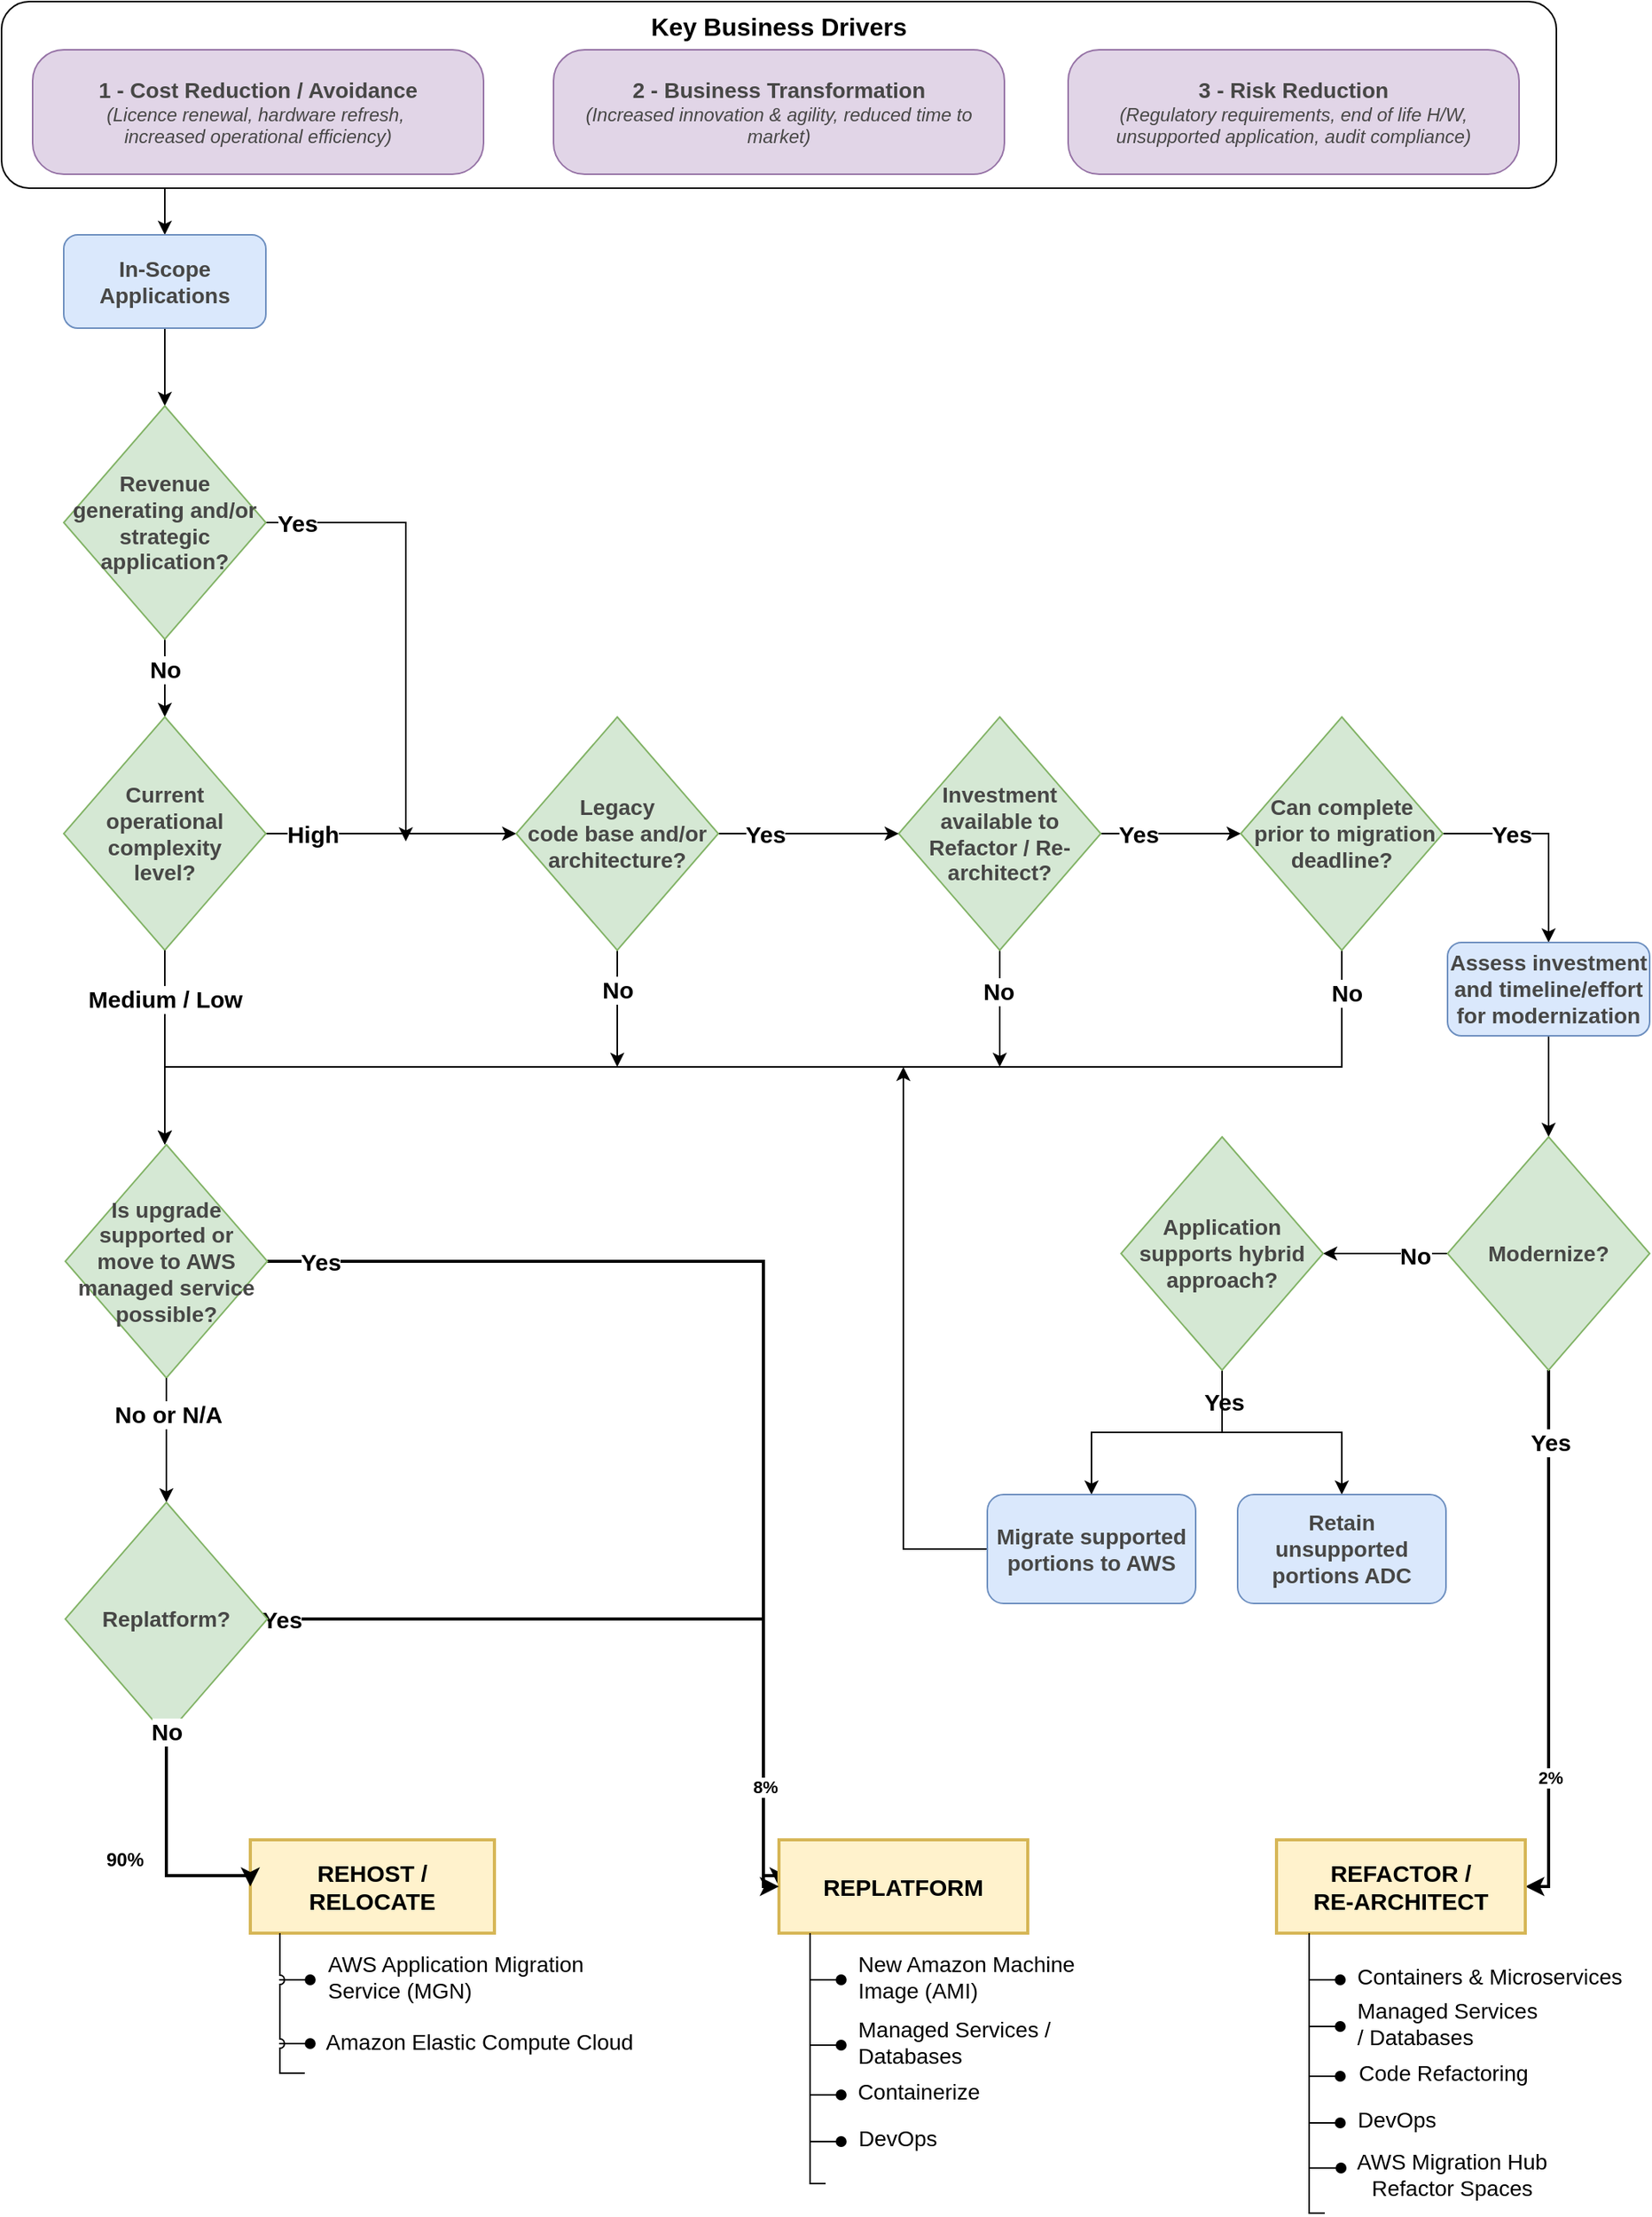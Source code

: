 <mxfile version="27.0.5" pages="2">
  <diagram name="Decision Tree" id="VX8alNq_s7ivsaoeQZxm">
    <mxGraphModel dx="2058" dy="2332" grid="1" gridSize="10" guides="1" tooltips="1" connect="1" arrows="1" fold="1" page="1" pageScale="1" pageWidth="827" pageHeight="1169" math="0" shadow="0">
      <root>
        <mxCell id="OZ9AxooTVeGa2e1UKhC_-0" />
        <mxCell id="OZ9AxooTVeGa2e1UKhC_-1" parent="OZ9AxooTVeGa2e1UKhC_-0" />
        <mxCell id="PnaUjTbA2eYcw9_eckQJ-103" style="edgeStyle=orthogonalEdgeStyle;rounded=0;jumpStyle=none;orthogonalLoop=1;jettySize=auto;html=1;strokeWidth=2;exitX=1;exitY=0.5;exitDx=0;exitDy=0;entryX=0;entryY=0.5;entryDx=0;entryDy=0;" parent="OZ9AxooTVeGa2e1UKhC_-1" source="PnaUjTbA2eYcw9_eckQJ-141" target="OZ9AxooTVeGa2e1UKhC_-67" edge="1">
          <mxGeometry relative="1" as="geometry">
            <mxPoint x="420" y="-90" as="sourcePoint" />
            <mxPoint x="849" y="355" as="targetPoint" />
            <Array as="points">
              <mxPoint x="850" y="-110" />
              <mxPoint x="850" y="55" />
              <mxPoint x="860" y="55" />
            </Array>
          </mxGeometry>
        </mxCell>
        <mxCell id="PnaUjTbA2eYcw9_eckQJ-142" value="&lt;font size=&quot;1&quot;&gt;&lt;b style=&quot;font-size: 15px&quot;&gt;Yes&lt;/b&gt;&lt;/font&gt;" style="edgeLabel;html=1;align=center;verticalAlign=middle;resizable=0;points=[];" parent="PnaUjTbA2eYcw9_eckQJ-103" vertex="1" connectable="0">
          <mxGeometry x="-0.948" relative="1" as="geometry">
            <mxPoint x="-3.99" as="offset" />
          </mxGeometry>
        </mxCell>
        <mxCell id="OZ9AxooTVeGa2e1UKhC_-131" style="edgeStyle=orthogonalEdgeStyle;rounded=0;orthogonalLoop=1;jettySize=auto;html=1;exitX=0.5;exitY=1;exitDx=0;exitDy=0;" parent="OZ9AxooTVeGa2e1UKhC_-1" source="OZ9AxooTVeGa2e1UKhC_-130" edge="1" target="OZ9AxooTVeGa2e1UKhC_-17">
          <mxGeometry relative="1" as="geometry">
            <mxPoint x="865" y="-1000" as="targetPoint" />
            <Array as="points">
              <mxPoint x="465" y="-1030" />
            </Array>
          </mxGeometry>
        </mxCell>
        <mxCell id="OZ9AxooTVeGa2e1UKhC_-130" value="&lt;b&gt;&lt;font style=&quot;font-size: 16px&quot;&gt;Key Business Drivers&lt;/font&gt;&lt;/b&gt;" style="rounded=1;whiteSpace=wrap;html=1;verticalAlign=top;" parent="OZ9AxooTVeGa2e1UKhC_-1" vertex="1">
          <mxGeometry x="360" y="-1150" width="1000" height="120" as="geometry" />
        </mxCell>
        <mxCell id="OZ9AxooTVeGa2e1UKhC_-2" value="&lt;span style=&quot;color: rgb(71 , 71 , 70) ; font-family: &amp;#34;arial&amp;#34; ; font-weight: bold&quot;&gt;&lt;font style=&quot;font-size: 14px&quot;&gt;1 - Cost Reduction / Avoidance&lt;/font&gt;&lt;/span&gt;&lt;br&gt;&lt;p style=&quot;margin-top: 0pt ; margin-bottom: 0pt ; margin-left: 0in ; direction: ltr ; unicode-bidi: embed ; word-break: normal&quot;&gt;&lt;span style=&quot;font-family: &amp;#34;arial&amp;#34; ; color: rgb(71 , 71 , 70)&quot;&gt;&lt;font style=&quot;font-size: 12px&quot;&gt;&lt;i&gt;&lt;font style=&quot;font-size: 12px&quot;&gt;(&lt;/font&gt;&lt;font style=&quot;font-size: 12px&quot;&gt;Licence renewal, hardware refresh,&amp;nbsp;&lt;/font&gt;&lt;/i&gt;&lt;/font&gt;&lt;/span&gt;&lt;/p&gt;&lt;span style=&quot;color: rgb(71 , 71 , 70) ; font-family: &amp;#34;arial&amp;#34;&quot;&gt;&lt;font style=&quot;font-size: 12px&quot;&gt;&lt;i&gt;increased operational efficiency)&lt;/i&gt;&lt;/font&gt;&lt;/span&gt;" style="rounded=1;whiteSpace=wrap;html=1;arcSize=25;fillColor=#e1d5e7;strokeColor=#9673a6;" parent="OZ9AxooTVeGa2e1UKhC_-1" vertex="1">
          <mxGeometry x="380" y="-1118.97" width="290" height="80" as="geometry" />
        </mxCell>
        <mxCell id="OZ9AxooTVeGa2e1UKhC_-4" value="&lt;span style=&quot;color: rgb(71 , 71 , 70) ; font-family: &amp;#34;arial&amp;#34; ; font-weight: bold&quot;&gt;&lt;font style=&quot;font-size: 14px&quot;&gt;2 - Business Transformation&lt;/font&gt;&lt;/span&gt;&lt;br&gt;&lt;font color=&quot;#474746&quot; face=&quot;arial&quot; size=&quot;1&quot;&gt;&lt;i style=&quot;font-size: 12px&quot;&gt;(Increased innovation &amp;amp; agility, reduced time to market)&lt;br&gt;&lt;/i&gt;&lt;/font&gt;" style="rounded=1;whiteSpace=wrap;html=1;arcSize=25;fillColor=#e1d5e7;strokeColor=#9673a6;" parent="OZ9AxooTVeGa2e1UKhC_-1" vertex="1">
          <mxGeometry x="715" y="-1118.97" width="290" height="80" as="geometry" />
        </mxCell>
        <mxCell id="OZ9AxooTVeGa2e1UKhC_-16" style="edgeStyle=orthogonalEdgeStyle;rounded=0;orthogonalLoop=1;jettySize=auto;html=1;exitX=0.5;exitY=1;exitDx=0;exitDy=0;entryX=0.5;entryY=0;entryDx=0;entryDy=0;" parent="OZ9AxooTVeGa2e1UKhC_-1" source="OZ9AxooTVeGa2e1UKhC_-17" target="xI8y_BiO7yNf7XKkc1zp-9" edge="1">
          <mxGeometry relative="1" as="geometry">
            <mxPoint x="465.25" y="-890.03" as="targetPoint" />
            <Array as="points" />
          </mxGeometry>
        </mxCell>
        <mxCell id="OZ9AxooTVeGa2e1UKhC_-17" value="&lt;font color=&quot;#474746&quot; face=&quot;arial&quot;&gt;&lt;span style=&quot;font-size: 14px&quot;&gt;&lt;b&gt;In-Scope Applications&lt;/b&gt;&lt;/span&gt;&lt;br&gt;&lt;/font&gt;" style="rounded=1;whiteSpace=wrap;html=1;fillColor=#dae8fc;strokeColor=#6c8ebf;" parent="OZ9AxooTVeGa2e1UKhC_-1" vertex="1">
          <mxGeometry x="400" y="-1000" width="130" height="60" as="geometry" />
        </mxCell>
        <mxCell id="OZ9AxooTVeGa2e1UKhC_-67" value="&lt;b&gt;&lt;font style=&quot;font-size: 15px&quot;&gt;REPLATFORM&lt;/font&gt;&lt;/b&gt;" style="rounded=0;whiteSpace=wrap;html=1;fillColor=#fff2cc;strokeWidth=2;strokeColor=#D6B656;" parent="OZ9AxooTVeGa2e1UKhC_-1" vertex="1">
          <mxGeometry x="860" y="31.98" width="160" height="60" as="geometry" />
        </mxCell>
        <mxCell id="vrrk7I1wzK6dKrYvRH3h-16" style="edgeStyle=orthogonalEdgeStyle;rounded=0;jumpStyle=arc;orthogonalLoop=1;jettySize=auto;html=1;strokeWidth=2;exitX=0.5;exitY=1;exitDx=0;exitDy=0;entryX=1;entryY=0.5;entryDx=0;entryDy=0;" parent="OZ9AxooTVeGa2e1UKhC_-1" source="PnaUjTbA2eYcw9_eckQJ-95" edge="1" target="OZ9AxooTVeGa2e1UKhC_-104">
          <mxGeometry relative="1" as="geometry">
            <Array as="points">
              <mxPoint x="1355" y="62" />
            </Array>
            <mxPoint x="1081.01" y="354" as="sourcePoint" />
            <mxPoint x="1530" y="62" as="targetPoint" />
          </mxGeometry>
        </mxCell>
        <mxCell id="vrrk7I1wzK6dKrYvRH3h-18" value="&lt;b&gt;&lt;font style=&quot;font-size: 15px&quot;&gt;Yes&lt;/font&gt;&lt;/b&gt;" style="edgeLabel;html=1;align=center;verticalAlign=middle;resizable=0;points=[];" parent="vrrk7I1wzK6dKrYvRH3h-16" vertex="1" connectable="0">
          <mxGeometry x="-0.957" y="1" relative="1" as="geometry">
            <mxPoint y="38" as="offset" />
          </mxGeometry>
        </mxCell>
        <mxCell id="gcGsXrnnqoqhViTeDqAT-4" value="&lt;b&gt;2%&lt;/b&gt;" style="edgeLabel;html=1;align=center;verticalAlign=middle;resizable=0;points=[];" vertex="1" connectable="0" parent="vrrk7I1wzK6dKrYvRH3h-16">
          <mxGeometry x="0.508" y="1" relative="1" as="geometry">
            <mxPoint as="offset" />
          </mxGeometry>
        </mxCell>
        <mxCell id="OZ9AxooTVeGa2e1UKhC_-104" value="&lt;b style=&quot;font-size: 15px&quot;&gt;REFACTOR / &lt;br&gt;RE-ARCHITECT&lt;/b&gt;" style="rounded=0;whiteSpace=wrap;html=1;fillColor=#fff2cc;strokeWidth=2;strokeColor=#D6B656;" parent="OZ9AxooTVeGa2e1UKhC_-1" vertex="1">
          <mxGeometry x="1180" y="31.98" width="160" height="60" as="geometry" />
        </mxCell>
        <mxCell id="7ZSVmvyxEU6zFuQFi4_P-17" value="&lt;b&gt;&lt;font style=&quot;font-size: 15px&quot;&gt;REHOST / RELOCATE&lt;/font&gt;&lt;/b&gt;" style="rounded=0;whiteSpace=wrap;html=1;fillColor=#fff2cc;strokeWidth=2;strokeColor=#D6B656;" parent="OZ9AxooTVeGa2e1UKhC_-1" vertex="1">
          <mxGeometry x="520" y="31.98" width="157" height="60" as="geometry" />
        </mxCell>
        <mxCell id="PnaUjTbA2eYcw9_eckQJ-88" style="edgeStyle=orthogonalEdgeStyle;rounded=0;jumpStyle=none;orthogonalLoop=1;jettySize=auto;html=1;exitX=1;exitY=0.5;exitDx=0;exitDy=0;strokeWidth=2;entryX=0;entryY=0.5;entryDx=0;entryDy=0;" parent="OZ9AxooTVeGa2e1UKhC_-1" source="ZTFnm-I9X0W1Cd60F8cL-1" target="OZ9AxooTVeGa2e1UKhC_-67" edge="1">
          <mxGeometry relative="1" as="geometry">
            <mxPoint x="849" y="370" as="targetPoint" />
            <Array as="points">
              <mxPoint x="850" y="-340" />
              <mxPoint x="850" y="62" />
            </Array>
            <mxPoint x="420" y="-325" as="sourcePoint" />
          </mxGeometry>
        </mxCell>
        <mxCell id="PnaUjTbA2eYcw9_eckQJ-89" value="&lt;font size=&quot;1&quot;&gt;&lt;b style=&quot;font-size: 15px&quot;&gt;Yes&lt;/b&gt;&lt;/font&gt;" style="edgeLabel;html=1;align=center;verticalAlign=middle;resizable=0;points=[];" parent="PnaUjTbA2eYcw9_eckQJ-88" vertex="1" connectable="0">
          <mxGeometry x="-0.965" y="2" relative="1" as="geometry">
            <mxPoint x="21" y="2" as="offset" />
          </mxGeometry>
        </mxCell>
        <mxCell id="gcGsXrnnqoqhViTeDqAT-3" value="&lt;b&gt;8%&lt;/b&gt;" style="edgeLabel;html=1;align=center;verticalAlign=middle;resizable=0;points=[];" vertex="1" connectable="0" parent="PnaUjTbA2eYcw9_eckQJ-88">
          <mxGeometry x="0.798" y="1" relative="1" as="geometry">
            <mxPoint as="offset" />
          </mxGeometry>
        </mxCell>
        <mxCell id="ZTFnm-I9X0W1Cd60F8cL-1" value="&lt;b style=&quot;color: rgb(71 , 71 , 70) ; font-family: &amp;#34;arial&amp;#34;&quot;&gt;&lt;font style=&quot;font-size: 14px&quot;&gt;Is upgrade supported or&lt;br&gt;move to AWS managed service&lt;br&gt;possible?&lt;/font&gt;&lt;/b&gt;" style="rhombus;whiteSpace=wrap;html=1;fillColor=#d5e8d4;strokeColor=#82b366;" parent="OZ9AxooTVeGa2e1UKhC_-1" vertex="1">
          <mxGeometry x="401" y="-415" width="130" height="150" as="geometry" />
        </mxCell>
        <mxCell id="xI8y_BiO7yNf7XKkc1zp-0" value="&lt;span style=&quot;color: rgb(71 , 71 , 70) ; font-family: &amp;#34;arial&amp;#34; ; font-size: 14px&quot;&gt;&lt;b&gt;3 - Risk Reduction&lt;br&gt;&lt;/b&gt;&lt;/span&gt;&lt;font color=&quot;#474746&quot; face=&quot;arial&quot; size=&quot;1&quot;&gt;&lt;i style=&quot;font-size: 12px&quot;&gt;(&lt;/i&gt;&lt;/font&gt;&lt;i style=&quot;color: rgb(71 , 71 , 70) ; font-family: &amp;#34;arial&amp;#34;&quot;&gt;Regulatory requirements, end of life H/W, unsupported application, audit compliance)&lt;/i&gt;" style="rounded=1;whiteSpace=wrap;html=1;arcSize=25;fillColor=#e1d5e7;strokeColor=#9673a6;" parent="OZ9AxooTVeGa2e1UKhC_-1" vertex="1">
          <mxGeometry x="1046" y="-1118.97" width="290" height="80" as="geometry" />
        </mxCell>
        <mxCell id="PnaUjTbA2eYcw9_eckQJ-168" style="edgeStyle=orthogonalEdgeStyle;rounded=0;jumpStyle=none;orthogonalLoop=1;jettySize=auto;html=1;exitX=1;exitY=0.5;exitDx=0;exitDy=0;strokeWidth=1;" parent="OZ9AxooTVeGa2e1UKhC_-1" source="xI8y_BiO7yNf7XKkc1zp-9" edge="1">
          <mxGeometry relative="1" as="geometry">
            <mxPoint x="620" y="-610" as="targetPoint" />
            <Array as="points">
              <mxPoint x="620" y="-815" />
            </Array>
          </mxGeometry>
        </mxCell>
        <mxCell id="PnaUjTbA2eYcw9_eckQJ-174" value="&lt;font size=&quot;1&quot;&gt;&lt;b style=&quot;font-size: 15px&quot;&gt;Yes&lt;/b&gt;&lt;/font&gt;" style="edgeLabel;html=1;align=center;verticalAlign=middle;resizable=0;points=[];" parent="PnaUjTbA2eYcw9_eckQJ-168" vertex="1" connectable="0">
          <mxGeometry x="-0.876" y="-1" relative="1" as="geometry">
            <mxPoint x="1" y="-1" as="offset" />
          </mxGeometry>
        </mxCell>
        <mxCell id="PnaUjTbA2eYcw9_eckQJ-171" style="edgeStyle=orthogonalEdgeStyle;rounded=0;jumpStyle=none;orthogonalLoop=1;jettySize=auto;html=1;exitX=0.5;exitY=1;exitDx=0;exitDy=0;entryX=0.5;entryY=0;entryDx=0;entryDy=0;strokeWidth=1;" parent="OZ9AxooTVeGa2e1UKhC_-1" source="xI8y_BiO7yNf7XKkc1zp-9" target="PnaUjTbA2eYcw9_eckQJ-119" edge="1">
          <mxGeometry relative="1" as="geometry">
            <mxPoint x="465" y="-660" as="targetPoint" />
          </mxGeometry>
        </mxCell>
        <mxCell id="PnaUjTbA2eYcw9_eckQJ-175" value="&lt;font size=&quot;1&quot;&gt;&lt;b style=&quot;font-size: 15px&quot;&gt;No&lt;/b&gt;&lt;/font&gt;" style="edgeLabel;html=1;align=center;verticalAlign=middle;resizable=0;points=[];" parent="PnaUjTbA2eYcw9_eckQJ-171" vertex="1" connectable="0">
          <mxGeometry x="-0.657" y="1" relative="1" as="geometry">
            <mxPoint x="-1" y="10" as="offset" />
          </mxGeometry>
        </mxCell>
        <mxCell id="xI8y_BiO7yNf7XKkc1zp-9" value="&lt;span style=&quot;color: rgb(71 , 71 , 70) ; font-family: &amp;#34;arial&amp;#34;&quot;&gt;&lt;b&gt;&lt;font style=&quot;font-size: 14px&quot;&gt;Revenue generating and/or strategic application?&lt;/font&gt;&lt;/b&gt;&lt;/span&gt;" style="rhombus;whiteSpace=wrap;html=1;fillColor=#d5e8d4;strokeWidth=1;strokeColor=#82B366;" parent="OZ9AxooTVeGa2e1UKhC_-1" vertex="1">
          <mxGeometry x="400" y="-890" width="130" height="150" as="geometry" />
        </mxCell>
        <mxCell id="PnaUjTbA2eYcw9_eckQJ-63" style="edgeStyle=orthogonalEdgeStyle;rounded=0;orthogonalLoop=1;jettySize=auto;html=1;exitX=1;exitY=0.5;exitDx=0;exitDy=0;entryX=0;entryY=0.5;entryDx=0;entryDy=0;strokeWidth=1;" parent="OZ9AxooTVeGa2e1UKhC_-1" source="WoaGg1t7EKX_rNA6zbp_-18" target="WoaGg1t7EKX_rNA6zbp_-36" edge="1">
          <mxGeometry relative="1" as="geometry" />
        </mxCell>
        <mxCell id="PnaUjTbA2eYcw9_eckQJ-64" value="&lt;font size=&quot;1&quot;&gt;&lt;b style=&quot;font-size: 15px&quot;&gt;Yes&lt;/b&gt;&lt;/font&gt;" style="edgeLabel;html=1;align=center;verticalAlign=middle;resizable=0;points=[];" parent="PnaUjTbA2eYcw9_eckQJ-63" vertex="1" connectable="0">
          <mxGeometry x="-0.261" y="-3" relative="1" as="geometry">
            <mxPoint x="-10.0" y="-3" as="offset" />
          </mxGeometry>
        </mxCell>
        <mxCell id="PnaUjTbA2eYcw9_eckQJ-69" style="edgeStyle=orthogonalEdgeStyle;rounded=0;orthogonalLoop=1;jettySize=auto;html=1;exitX=0.5;exitY=1;exitDx=0;exitDy=0;strokeWidth=1;" parent="OZ9AxooTVeGa2e1UKhC_-1" source="WoaGg1t7EKX_rNA6zbp_-18" edge="1">
          <mxGeometry relative="1" as="geometry">
            <Array as="points">
              <mxPoint x="1002" y="-505" />
              <mxPoint x="1002" y="-505" />
            </Array>
            <mxPoint x="1002" y="-465" as="targetPoint" />
          </mxGeometry>
        </mxCell>
        <mxCell id="PnaUjTbA2eYcw9_eckQJ-72" value="&lt;font size=&quot;1&quot;&gt;&lt;b style=&quot;font-size: 15px&quot;&gt;No&lt;/b&gt;&lt;/font&gt;" style="edgeLabel;html=1;align=center;verticalAlign=middle;resizable=0;points=[];" parent="PnaUjTbA2eYcw9_eckQJ-69" vertex="1" connectable="0">
          <mxGeometry x="-0.831" y="2" relative="1" as="geometry">
            <mxPoint x="-3" y="19" as="offset" />
          </mxGeometry>
        </mxCell>
        <mxCell id="WoaGg1t7EKX_rNA6zbp_-18" value="&lt;span style=&quot;color: rgb(71 , 71 , 70) ; font-family: &amp;#34;arial&amp;#34;&quot;&gt;&lt;b&gt;&lt;font style=&quot;font-size: 14px&quot;&gt;Investment available to Refactor / Re-architect?&lt;/font&gt;&lt;/b&gt;&lt;/span&gt;" style="rhombus;whiteSpace=wrap;html=1;fillColor=#d5e8d4;strokeWidth=1;strokeColor=#82B366;" parent="OZ9AxooTVeGa2e1UKhC_-1" vertex="1">
          <mxGeometry x="937" y="-690" width="130" height="150" as="geometry" />
        </mxCell>
        <mxCell id="PnaUjTbA2eYcw9_eckQJ-65" style="edgeStyle=orthogonalEdgeStyle;rounded=0;orthogonalLoop=1;jettySize=auto;html=1;exitX=1;exitY=0.5;exitDx=0;exitDy=0;strokeWidth=1;entryX=0.5;entryY=0;entryDx=0;entryDy=0;" parent="OZ9AxooTVeGa2e1UKhC_-1" source="WoaGg1t7EKX_rNA6zbp_-36" target="PnaUjTbA2eYcw9_eckQJ-92" edge="1">
          <mxGeometry relative="1" as="geometry">
            <mxPoint x="1440" y="-225" as="targetPoint" />
          </mxGeometry>
        </mxCell>
        <mxCell id="PnaUjTbA2eYcw9_eckQJ-66" value="&lt;font size=&quot;1&quot;&gt;&lt;b style=&quot;font-size: 15px&quot;&gt;Yes&lt;/b&gt;&lt;/font&gt;" style="edgeLabel;html=1;align=center;verticalAlign=middle;resizable=0;points=[];" parent="PnaUjTbA2eYcw9_eckQJ-65" vertex="1" connectable="0">
          <mxGeometry x="-0.28" y="-1" relative="1" as="geometry">
            <mxPoint x="-6" y="-1" as="offset" />
          </mxGeometry>
        </mxCell>
        <mxCell id="KeZDLWuDLhJqC3MhvnPk-8" style="edgeStyle=orthogonalEdgeStyle;rounded=0;jumpStyle=none;orthogonalLoop=1;jettySize=auto;html=1;exitX=0.5;exitY=1;exitDx=0;exitDy=0;startArrow=none;startFill=0;endArrow=classic;endFill=1;strokeColor=#000000;strokeWidth=1;entryX=0.5;entryY=0;entryDx=0;entryDy=0;" parent="OZ9AxooTVeGa2e1UKhC_-1" source="WoaGg1t7EKX_rNA6zbp_-36" edge="1">
          <mxGeometry relative="1" as="geometry">
            <Array as="points">
              <mxPoint x="1222" y="-465" />
              <mxPoint x="465" y="-465" />
            </Array>
            <mxPoint x="465" y="-415" as="targetPoint" />
          </mxGeometry>
        </mxCell>
        <mxCell id="YeX6WkBohxKWWEyhnUzU-22" value="&lt;font style=&quot;font-size: 15px&quot;&gt;&lt;b&gt;No&lt;/b&gt;&lt;/font&gt;" style="edgeLabel;html=1;align=center;verticalAlign=middle;resizable=0;points=[];" parent="KeZDLWuDLhJqC3MhvnPk-8" vertex="1" connectable="0">
          <mxGeometry x="-0.937" y="3" relative="1" as="geometry">
            <mxPoint y="-1" as="offset" />
          </mxGeometry>
        </mxCell>
        <mxCell id="WoaGg1t7EKX_rNA6zbp_-36" value="&lt;span style=&quot;color: rgb(71 , 71 , 70) ; font-family: &amp;#34;arial&amp;#34;&quot;&gt;&lt;b&gt;&lt;font style=&quot;font-size: 14px&quot;&gt;Can complete&lt;br&gt;&amp;nbsp;prior to migration deadline?&lt;/font&gt;&lt;/b&gt;&lt;/span&gt;" style="rhombus;whiteSpace=wrap;html=1;fillColor=#d5e8d4;strokeWidth=1;strokeColor=#82B366;" parent="OZ9AxooTVeGa2e1UKhC_-1" vertex="1">
          <mxGeometry x="1157" y="-690" width="130" height="150" as="geometry" />
        </mxCell>
        <mxCell id="PnaUjTbA2eYcw9_eckQJ-139" style="edgeStyle=orthogonalEdgeStyle;rounded=0;jumpStyle=none;orthogonalLoop=1;jettySize=auto;html=1;strokeWidth=1;exitX=0.5;exitY=1;exitDx=0;exitDy=0;" parent="OZ9AxooTVeGa2e1UKhC_-1" source="ZTFnm-I9X0W1Cd60F8cL-1" target="PnaUjTbA2eYcw9_eckQJ-141" edge="1">
          <mxGeometry relative="1" as="geometry">
            <mxPoint x="254" y="105" as="sourcePoint" />
            <mxPoint x="254" y="185" as="targetPoint" />
          </mxGeometry>
        </mxCell>
        <mxCell id="PnaUjTbA2eYcw9_eckQJ-140" value="&lt;font size=&quot;1&quot;&gt;&lt;b style=&quot;font-size: 15px&quot;&gt;No or N/A&lt;/b&gt;&lt;/font&gt;" style="edgeLabel;html=1;align=center;verticalAlign=middle;resizable=0;points=[];" parent="PnaUjTbA2eYcw9_eckQJ-139" vertex="1" connectable="0">
          <mxGeometry x="-0.538" y="-1" relative="1" as="geometry">
            <mxPoint x="2.01" y="4" as="offset" />
          </mxGeometry>
        </mxCell>
        <mxCell id="PnaUjTbA2eYcw9_eckQJ-96" style="edgeStyle=orthogonalEdgeStyle;rounded=0;jumpStyle=none;orthogonalLoop=1;jettySize=auto;html=1;exitX=0.5;exitY=1;exitDx=0;exitDy=0;entryX=0.5;entryY=0;entryDx=0;entryDy=0;strokeWidth=1;" parent="OZ9AxooTVeGa2e1UKhC_-1" source="PnaUjTbA2eYcw9_eckQJ-92" target="PnaUjTbA2eYcw9_eckQJ-95" edge="1">
          <mxGeometry relative="1" as="geometry" />
        </mxCell>
        <mxCell id="PnaUjTbA2eYcw9_eckQJ-92" value="&lt;font color=&quot;#474746&quot; face=&quot;arial&quot;&gt;&lt;b&gt;&lt;font style=&quot;font-size: 14px&quot;&gt;Assess investment and timeline/effort for modernization&lt;/font&gt;&lt;/b&gt;&lt;br&gt;&lt;/font&gt;" style="rounded=1;whiteSpace=wrap;html=1;fillColor=#dae8fc;strokeColor=#6c8ebf;" parent="OZ9AxooTVeGa2e1UKhC_-1" vertex="1">
          <mxGeometry x="1290" y="-545" width="130" height="60" as="geometry" />
        </mxCell>
        <mxCell id="17NxdBk9iJhNhV06l2LF-1" style="edgeStyle=orthogonalEdgeStyle;rounded=0;orthogonalLoop=1;jettySize=auto;html=1;exitX=0;exitY=0.5;exitDx=0;exitDy=0;entryX=1;entryY=0.5;entryDx=0;entryDy=0;" parent="OZ9AxooTVeGa2e1UKhC_-1" source="PnaUjTbA2eYcw9_eckQJ-95" target="17NxdBk9iJhNhV06l2LF-0" edge="1">
          <mxGeometry relative="1" as="geometry" />
        </mxCell>
        <mxCell id="17NxdBk9iJhNhV06l2LF-2" value="&lt;font style=&quot;font-size: 15px&quot;&gt;&lt;b&gt;No&lt;/b&gt;&lt;/font&gt;" style="edgeLabel;html=1;align=center;verticalAlign=middle;resizable=0;points=[];" parent="17NxdBk9iJhNhV06l2LF-1" vertex="1" connectable="0">
          <mxGeometry x="-0.471" y="1" relative="1" as="geometry">
            <mxPoint as="offset" />
          </mxGeometry>
        </mxCell>
        <mxCell id="PnaUjTbA2eYcw9_eckQJ-95" value="&lt;span style=&quot;color: rgb(71 , 71 , 70) ; font-family: &amp;#34;arial&amp;#34;&quot;&gt;&lt;b&gt;&lt;font style=&quot;font-size: 14px&quot;&gt;Modernize?&lt;/font&gt;&lt;/b&gt;&lt;/span&gt;" style="rhombus;whiteSpace=wrap;html=1;fillColor=#d5e8d4;strokeColor=#82b366;" parent="OZ9AxooTVeGa2e1UKhC_-1" vertex="1">
          <mxGeometry x="1290" y="-420" width="130" height="150" as="geometry" />
        </mxCell>
        <mxCell id="PnaUjTbA2eYcw9_eckQJ-170" style="edgeStyle=orthogonalEdgeStyle;rounded=0;jumpStyle=none;orthogonalLoop=1;jettySize=auto;html=1;exitX=1;exitY=0.5;exitDx=0;exitDy=0;strokeWidth=1;entryX=0;entryY=0.5;entryDx=0;entryDy=0;" parent="OZ9AxooTVeGa2e1UKhC_-1" source="PnaUjTbA2eYcw9_eckQJ-119" target="3t-5_ZxKbkYWqgZyLfev-3" edge="1">
          <mxGeometry relative="1" as="geometry">
            <mxPoint x="661" y="-545" as="targetPoint" />
            <Array as="points">
              <mxPoint x="661" y="-615" />
              <mxPoint x="661" y="-615" />
            </Array>
          </mxGeometry>
        </mxCell>
        <mxCell id="PnaUjTbA2eYcw9_eckQJ-178" value="&lt;font size=&quot;1&quot;&gt;&lt;b style=&quot;font-size: 15px&quot;&gt;High&lt;/b&gt;&lt;/font&gt;" style="edgeLabel;html=1;align=center;verticalAlign=middle;resizable=0;points=[];" parent="PnaUjTbA2eYcw9_eckQJ-170" vertex="1" connectable="0">
          <mxGeometry x="-0.67" y="-2" relative="1" as="geometry">
            <mxPoint x="2.87" y="-2" as="offset" />
          </mxGeometry>
        </mxCell>
        <mxCell id="PnaUjTbA2eYcw9_eckQJ-119" value="&lt;font color=&quot;#474746&quot; face=&quot;arial&quot; size=&quot;1&quot;&gt;&lt;b style=&quot;font-size: 14px&quot;&gt;Current operational complexity &lt;br&gt;level?&lt;/b&gt;&lt;/font&gt;" style="rhombus;whiteSpace=wrap;html=1;fillColor=#d5e8d4;strokeWidth=1;strokeColor=#82B366;" parent="OZ9AxooTVeGa2e1UKhC_-1" vertex="1">
          <mxGeometry x="400" y="-690" width="130" height="150" as="geometry" />
        </mxCell>
        <mxCell id="PnaUjTbA2eYcw9_eckQJ-141" value="&lt;span style=&quot;color: rgb(71 , 71 , 70) ; font-family: &amp;#34;arial&amp;#34;&quot;&gt;&lt;b&gt;&lt;font style=&quot;font-size: 14px&quot;&gt;Replatform?&lt;/font&gt;&lt;/b&gt;&lt;/span&gt;" style="rhombus;whiteSpace=wrap;html=1;fillColor=#d5e8d4;strokeColor=#82b366;" parent="OZ9AxooTVeGa2e1UKhC_-1" vertex="1">
          <mxGeometry x="401" y="-185" width="130" height="150" as="geometry" />
        </mxCell>
        <mxCell id="XcjkZ8PYF90F7yrJVbhF-40" style="edgeStyle=orthogonalEdgeStyle;rounded=0;jumpStyle=none;orthogonalLoop=1;jettySize=auto;html=1;strokeWidth=2;exitX=0.5;exitY=1;exitDx=0;exitDy=0;entryX=0;entryY=0.5;entryDx=0;entryDy=0;" parent="OZ9AxooTVeGa2e1UKhC_-1" source="PnaUjTbA2eYcw9_eckQJ-141" target="7ZSVmvyxEU6zFuQFi4_P-17" edge="1">
          <mxGeometry relative="1" as="geometry">
            <mxPoint x="680" y="-25" as="targetPoint" />
            <mxPoint x="465.01" y="15" as="sourcePoint" />
            <Array as="points">
              <mxPoint x="466" y="55" />
              <mxPoint x="520" y="55" />
            </Array>
          </mxGeometry>
        </mxCell>
        <mxCell id="XcjkZ8PYF90F7yrJVbhF-41" value="&lt;font size=&quot;1&quot;&gt;&lt;b style=&quot;font-size: 15px&quot;&gt;No&lt;/b&gt;&lt;/font&gt;" style="edgeLabel;html=1;align=center;verticalAlign=middle;resizable=0;points=[];" parent="XcjkZ8PYF90F7yrJVbhF-40" vertex="1" connectable="0">
          <mxGeometry x="-0.9" y="-1" relative="1" as="geometry">
            <mxPoint x="1.01" y="-11" as="offset" />
          </mxGeometry>
        </mxCell>
        <mxCell id="gcGsXrnnqoqhViTeDqAT-0" value="&lt;font style=&quot;font-size: 12px;&quot;&gt;&lt;b&gt;90%&lt;/b&gt;&lt;/font&gt;" style="edgeLabel;html=1;align=center;verticalAlign=middle;resizable=0;points=[];" vertex="1" connectable="0" parent="XcjkZ8PYF90F7yrJVbhF-40">
          <mxGeometry x="0.739" y="2" relative="1" as="geometry">
            <mxPoint x="-69" y="-8" as="offset" />
          </mxGeometry>
        </mxCell>
        <mxCell id="3t-5_ZxKbkYWqgZyLfev-4" style="edgeStyle=orthogonalEdgeStyle;rounded=0;jumpStyle=arc;orthogonalLoop=1;jettySize=auto;html=1;exitX=1;exitY=0.5;exitDx=0;exitDy=0;entryX=0;entryY=0.5;entryDx=0;entryDy=0;strokeWidth=1;" parent="OZ9AxooTVeGa2e1UKhC_-1" source="3t-5_ZxKbkYWqgZyLfev-3" target="WoaGg1t7EKX_rNA6zbp_-18" edge="1">
          <mxGeometry relative="1" as="geometry" />
        </mxCell>
        <mxCell id="3t-5_ZxKbkYWqgZyLfev-6" value="&lt;font size=&quot;1&quot;&gt;&lt;b style=&quot;font-size: 15px&quot;&gt;Yes&lt;/b&gt;&lt;/font&gt;" style="edgeLabel;html=1;align=center;verticalAlign=middle;resizable=0;points=[];" parent="3t-5_ZxKbkYWqgZyLfev-4" vertex="1" connectable="0">
          <mxGeometry x="-0.675" y="5" relative="1" as="geometry">
            <mxPoint x="10.5" y="5" as="offset" />
          </mxGeometry>
        </mxCell>
        <mxCell id="3t-5_ZxKbkYWqgZyLfev-5" style="edgeStyle=orthogonalEdgeStyle;rounded=0;jumpStyle=arc;orthogonalLoop=1;jettySize=auto;html=1;exitX=0.5;exitY=1;exitDx=0;exitDy=0;strokeWidth=1;" parent="OZ9AxooTVeGa2e1UKhC_-1" source="3t-5_ZxKbkYWqgZyLfev-3" edge="1">
          <mxGeometry relative="1" as="geometry">
            <mxPoint x="756" y="-465" as="targetPoint" />
          </mxGeometry>
        </mxCell>
        <mxCell id="3t-5_ZxKbkYWqgZyLfev-7" value="&lt;font size=&quot;1&quot;&gt;&lt;b style=&quot;font-size: 15px&quot;&gt;No&lt;/b&gt;&lt;/font&gt;" style="edgeLabel;html=1;align=center;verticalAlign=middle;resizable=0;points=[];" parent="3t-5_ZxKbkYWqgZyLfev-5" vertex="1" connectable="0">
          <mxGeometry x="-0.711" relative="1" as="geometry">
            <mxPoint y="14" as="offset" />
          </mxGeometry>
        </mxCell>
        <mxCell id="3t-5_ZxKbkYWqgZyLfev-3" value="&lt;span style=&quot;color: rgb(71 , 71 , 70) ; font-family: &amp;#34;arial&amp;#34;&quot;&gt;&lt;b&gt;&lt;font style=&quot;font-size: 14px&quot;&gt;Legacy &lt;br&gt;code base and/or architecture?&lt;/font&gt;&lt;/b&gt;&lt;/span&gt;" style="rhombus;whiteSpace=wrap;html=1;fillColor=#d5e8d4;strokeWidth=1;strokeColor=#82B366;" parent="OZ9AxooTVeGa2e1UKhC_-1" vertex="1">
          <mxGeometry x="691" y="-690" width="130" height="150" as="geometry" />
        </mxCell>
        <mxCell id="Tlm04AckMEZkmt3LNepM-13" style="edgeStyle=orthogonalEdgeStyle;rounded=0;jumpStyle=arc;orthogonalLoop=1;jettySize=auto;html=1;exitX=0.25;exitY=1;exitDx=0;exitDy=0;strokeWidth=1;endArrow=none;endFill=0;" parent="OZ9AxooTVeGa2e1UKhC_-1" edge="1">
          <mxGeometry relative="1" as="geometry">
            <mxPoint x="1211" y="271.98" as="targetPoint" />
            <mxPoint x="1201" y="91.98" as="sourcePoint" />
            <Array as="points">
              <mxPoint x="1201" y="271.98" />
              <mxPoint x="1211" y="271.98" />
            </Array>
          </mxGeometry>
        </mxCell>
        <mxCell id="Tlm04AckMEZkmt3LNepM-14" value="" style="endArrow=oval;html=1;strokeWidth=1;endFill=1;" parent="OZ9AxooTVeGa2e1UKhC_-1" edge="1">
          <mxGeometry width="50" height="50" relative="1" as="geometry">
            <mxPoint x="1201" y="121.98" as="sourcePoint" />
            <mxPoint x="1221" y="121.98" as="targetPoint" />
          </mxGeometry>
        </mxCell>
        <mxCell id="Tlm04AckMEZkmt3LNepM-15" value="" style="endArrow=oval;html=1;strokeWidth=1;endFill=1;" parent="OZ9AxooTVeGa2e1UKhC_-1" edge="1">
          <mxGeometry width="50" height="50" relative="1" as="geometry">
            <mxPoint x="1201" y="151.98" as="sourcePoint" />
            <mxPoint x="1221" y="151.98" as="targetPoint" />
          </mxGeometry>
        </mxCell>
        <mxCell id="Tlm04AckMEZkmt3LNepM-16" value="&lt;font style=&quot;font-size: 14px&quot;&gt;Containers &amp;amp; Microservices&lt;/font&gt;" style="text;html=1;strokeColor=none;fillColor=none;align=left;verticalAlign=middle;whiteSpace=wrap;rounded=0;" parent="OZ9AxooTVeGa2e1UKhC_-1" vertex="1">
          <mxGeometry x="1230" y="109.98" width="180" height="20" as="geometry" />
        </mxCell>
        <mxCell id="Tlm04AckMEZkmt3LNepM-17" value="&lt;span&gt;&lt;font style=&quot;font-size: 14px&quot;&gt;Managed Services / Databases&lt;/font&gt;&lt;/span&gt;" style="text;html=1;strokeColor=none;fillColor=none;align=left;verticalAlign=middle;whiteSpace=wrap;rounded=0;" parent="OZ9AxooTVeGa2e1UKhC_-1" vertex="1">
          <mxGeometry x="1230" y="139.98" width="118" height="20" as="geometry" />
        </mxCell>
        <mxCell id="Tlm04AckMEZkmt3LNepM-18" value="" style="endArrow=oval;html=1;strokeWidth=1;endFill=1;" parent="OZ9AxooTVeGa2e1UKhC_-1" edge="1">
          <mxGeometry width="50" height="50" relative="1" as="geometry">
            <mxPoint x="1201" y="183.98" as="sourcePoint" />
            <mxPoint x="1221" y="183.98" as="targetPoint" />
          </mxGeometry>
        </mxCell>
        <mxCell id="Tlm04AckMEZkmt3LNepM-19" value="&lt;font style=&quot;font-size: 14px&quot;&gt;Code Refactoring&lt;/font&gt;" style="text;html=1;strokeColor=none;fillColor=none;align=center;verticalAlign=middle;whiteSpace=wrap;rounded=0;" parent="OZ9AxooTVeGa2e1UKhC_-1" vertex="1">
          <mxGeometry x="1228" y="171.98" width="119" height="20" as="geometry" />
        </mxCell>
        <mxCell id="Tlm04AckMEZkmt3LNepM-20" value="" style="endArrow=oval;html=1;strokeWidth=1;endFill=1;" parent="OZ9AxooTVeGa2e1UKhC_-1" edge="1">
          <mxGeometry width="50" height="50" relative="1" as="geometry">
            <mxPoint x="1201" y="213.98" as="sourcePoint" />
            <mxPoint x="1221" y="213.98" as="targetPoint" />
          </mxGeometry>
        </mxCell>
        <mxCell id="Tlm04AckMEZkmt3LNepM-21" value="&lt;font style=&quot;font-size: 14px&quot;&gt;DevOps&lt;/font&gt;" style="text;html=1;strokeColor=none;fillColor=none;align=center;verticalAlign=middle;whiteSpace=wrap;rounded=0;" parent="OZ9AxooTVeGa2e1UKhC_-1" vertex="1">
          <mxGeometry x="1232" y="201.98" width="51" height="20" as="geometry" />
        </mxCell>
        <mxCell id="Tlm04AckMEZkmt3LNepM-22" style="edgeStyle=orthogonalEdgeStyle;rounded=0;jumpStyle=arc;orthogonalLoop=1;jettySize=auto;html=1;exitX=0.25;exitY=1;exitDx=0;exitDy=0;strokeWidth=1;endArrow=none;endFill=0;" parent="OZ9AxooTVeGa2e1UKhC_-1" edge="1">
          <mxGeometry relative="1" as="geometry">
            <mxPoint x="890" y="252.98" as="targetPoint" />
            <mxPoint x="880" y="91.98" as="sourcePoint" />
            <Array as="points">
              <mxPoint x="880" y="252.98" />
            </Array>
          </mxGeometry>
        </mxCell>
        <mxCell id="Tlm04AckMEZkmt3LNepM-23" value="" style="endArrow=oval;html=1;strokeWidth=1;endFill=1;" parent="OZ9AxooTVeGa2e1UKhC_-1" edge="1">
          <mxGeometry width="50" height="50" relative="1" as="geometry">
            <mxPoint x="880" y="121.98" as="sourcePoint" />
            <mxPoint x="900" y="121.98" as="targetPoint" />
          </mxGeometry>
        </mxCell>
        <mxCell id="Tlm04AckMEZkmt3LNepM-24" value="" style="endArrow=oval;html=1;strokeWidth=1;endFill=1;" parent="OZ9AxooTVeGa2e1UKhC_-1" edge="1">
          <mxGeometry width="50" height="50" relative="1" as="geometry">
            <mxPoint x="880" y="163.98" as="sourcePoint" />
            <mxPoint x="900" y="163.98" as="targetPoint" />
          </mxGeometry>
        </mxCell>
        <mxCell id="Tlm04AckMEZkmt3LNepM-25" value="&lt;font style=&quot;font-size: 14px&quot;&gt;New Amazon Machine Image (AMI)&amp;nbsp;&lt;/font&gt;" style="text;html=1;strokeColor=none;fillColor=none;align=left;verticalAlign=middle;whiteSpace=wrap;rounded=0;" parent="OZ9AxooTVeGa2e1UKhC_-1" vertex="1">
          <mxGeometry x="909" y="109.98" width="161" height="20" as="geometry" />
        </mxCell>
        <mxCell id="Tlm04AckMEZkmt3LNepM-26" value="&lt;font style=&quot;font-size: 14px&quot;&gt;Managed Services / Databases&lt;/font&gt;" style="text;html=1;strokeColor=none;fillColor=none;align=left;verticalAlign=middle;whiteSpace=wrap;rounded=0;" parent="OZ9AxooTVeGa2e1UKhC_-1" vertex="1">
          <mxGeometry x="909" y="151.98" width="141" height="20" as="geometry" />
        </mxCell>
        <mxCell id="Tlm04AckMEZkmt3LNepM-27" value="" style="endArrow=oval;html=1;strokeWidth=1;endFill=1;" parent="OZ9AxooTVeGa2e1UKhC_-1" edge="1">
          <mxGeometry width="50" height="50" relative="1" as="geometry">
            <mxPoint x="880" y="195.98" as="sourcePoint" />
            <mxPoint x="900" y="195.98" as="targetPoint" />
          </mxGeometry>
        </mxCell>
        <mxCell id="Tlm04AckMEZkmt3LNepM-28" value="&lt;font style=&quot;font-size: 14px&quot;&gt;Containerize&lt;/font&gt;" style="text;html=1;strokeColor=none;fillColor=none;align=center;verticalAlign=middle;whiteSpace=wrap;rounded=0;" parent="OZ9AxooTVeGa2e1UKhC_-1" vertex="1">
          <mxGeometry x="902" y="183.98" width="96" height="20" as="geometry" />
        </mxCell>
        <mxCell id="Tlm04AckMEZkmt3LNepM-29" value="" style="endArrow=oval;html=1;strokeWidth=1;endFill=1;" parent="OZ9AxooTVeGa2e1UKhC_-1" edge="1">
          <mxGeometry width="50" height="50" relative="1" as="geometry">
            <mxPoint x="880" y="225.98" as="sourcePoint" />
            <mxPoint x="900" y="225.98" as="targetPoint" />
          </mxGeometry>
        </mxCell>
        <mxCell id="Tlm04AckMEZkmt3LNepM-30" value="&lt;font style=&quot;font-size: 14px&quot;&gt;DevOps&lt;/font&gt;" style="text;html=1;strokeColor=none;fillColor=none;align=center;verticalAlign=middle;whiteSpace=wrap;rounded=0;" parent="OZ9AxooTVeGa2e1UKhC_-1" vertex="1">
          <mxGeometry x="911" y="213.98" width="51" height="20" as="geometry" />
        </mxCell>
        <mxCell id="Tlm04AckMEZkmt3LNepM-32" value="" style="endArrow=oval;html=1;strokeWidth=1;endFill=1;" parent="OZ9AxooTVeGa2e1UKhC_-1" edge="1">
          <mxGeometry width="50" height="50" relative="1" as="geometry">
            <mxPoint x="538.5" y="121.98" as="sourcePoint" />
            <mxPoint x="558.5" y="121.98" as="targetPoint" />
          </mxGeometry>
        </mxCell>
        <mxCell id="Tlm04AckMEZkmt3LNepM-33" value="" style="endArrow=oval;html=1;strokeWidth=1;endFill=1;" parent="OZ9AxooTVeGa2e1UKhC_-1" edge="1">
          <mxGeometry width="50" height="50" relative="1" as="geometry">
            <mxPoint x="538.5" y="162.98" as="sourcePoint" />
            <mxPoint x="558.5" y="162.98" as="targetPoint" />
          </mxGeometry>
        </mxCell>
        <mxCell id="Tlm04AckMEZkmt3LNepM-34" value="&lt;font style=&quot;font-size: 14px&quot;&gt;AWS Application Migration Service (MGN)&lt;/font&gt;" style="text;html=1;strokeColor=none;fillColor=none;align=left;verticalAlign=middle;whiteSpace=wrap;rounded=0;" parent="OZ9AxooTVeGa2e1UKhC_-1" vertex="1">
          <mxGeometry x="567.5" y="109.98" width="199" height="20" as="geometry" />
        </mxCell>
        <mxCell id="Tlm04AckMEZkmt3LNepM-35" value="&lt;font style=&quot;font-size: 14px&quot;&gt;AWS Migration Hub Refactor Spaces&lt;/font&gt;" style="text;html=1;strokeColor=none;fillColor=none;align=center;verticalAlign=middle;whiteSpace=wrap;rounded=0;" parent="OZ9AxooTVeGa2e1UKhC_-1" vertex="1">
          <mxGeometry x="1208.75" y="221.98" width="167.75" height="50" as="geometry" />
        </mxCell>
        <mxCell id="Tlm04AckMEZkmt3LNepM-40" style="edgeStyle=orthogonalEdgeStyle;rounded=0;jumpStyle=arc;orthogonalLoop=1;jettySize=auto;html=1;exitX=0.25;exitY=1;exitDx=0;exitDy=0;strokeWidth=1;endArrow=none;endFill=0;" parent="OZ9AxooTVeGa2e1UKhC_-1" edge="1">
          <mxGeometry relative="1" as="geometry">
            <mxPoint x="555" y="181.98" as="targetPoint" />
            <mxPoint x="539" y="91.98" as="sourcePoint" />
            <Array as="points">
              <mxPoint x="539" y="181.98" />
              <mxPoint x="555" y="181.98" />
            </Array>
          </mxGeometry>
        </mxCell>
        <mxCell id="KeZDLWuDLhJqC3MhvnPk-6" style="edgeStyle=orthogonalEdgeStyle;rounded=0;jumpStyle=arc;orthogonalLoop=1;jettySize=auto;html=1;exitX=0.5;exitY=1;exitDx=0;exitDy=0;strokeWidth=1;entryX=0.5;entryY=0;entryDx=0;entryDy=0;" parent="OZ9AxooTVeGa2e1UKhC_-1" source="PnaUjTbA2eYcw9_eckQJ-119" edge="1">
          <mxGeometry relative="1" as="geometry">
            <mxPoint x="766" y="-530" as="sourcePoint" />
            <mxPoint x="465" y="-415" as="targetPoint" />
            <Array as="points" />
          </mxGeometry>
        </mxCell>
        <mxCell id="KeZDLWuDLhJqC3MhvnPk-7" value="&lt;font size=&quot;1&quot;&gt;&lt;b style=&quot;font-size: 15px&quot;&gt;Medium / Low&lt;/b&gt;&lt;/font&gt;" style="edgeLabel;html=1;align=center;verticalAlign=middle;resizable=0;points=[];" parent="KeZDLWuDLhJqC3MhvnPk-6" vertex="1" connectable="0">
          <mxGeometry x="-0.711" relative="1" as="geometry">
            <mxPoint y="13" as="offset" />
          </mxGeometry>
        </mxCell>
        <mxCell id="KeZDLWuDLhJqC3MhvnPk-9" value="" style="endArrow=oval;html=1;strokeWidth=1;endFill=1;" parent="OZ9AxooTVeGa2e1UKhC_-1" edge="1">
          <mxGeometry width="50" height="50" relative="1" as="geometry">
            <mxPoint x="1201.5" y="242.98" as="sourcePoint" />
            <mxPoint x="1221.5" y="242.98" as="targetPoint" />
          </mxGeometry>
        </mxCell>
        <mxCell id="KeZDLWuDLhJqC3MhvnPk-10" value="&lt;font style=&quot;font-size: 14px&quot;&gt;Amazon Elastic Compute Cloud&lt;/font&gt;" style="text;html=1;strokeColor=none;fillColor=none;align=center;verticalAlign=middle;whiteSpace=wrap;rounded=0;" parent="OZ9AxooTVeGa2e1UKhC_-1" vertex="1">
          <mxGeometry x="562.5" y="151.98" width="209" height="20" as="geometry" />
        </mxCell>
        <mxCell id="17NxdBk9iJhNhV06l2LF-4" style="edgeStyle=orthogonalEdgeStyle;rounded=0;orthogonalLoop=1;jettySize=auto;html=1;exitX=0.5;exitY=1;exitDx=0;exitDy=0;" parent="OZ9AxooTVeGa2e1UKhC_-1" source="17NxdBk9iJhNhV06l2LF-0" target="17NxdBk9iJhNhV06l2LF-3" edge="1">
          <mxGeometry relative="1" as="geometry" />
        </mxCell>
        <mxCell id="17NxdBk9iJhNhV06l2LF-5" value="&lt;font style=&quot;font-size: 15px&quot;&gt;&lt;b&gt;Yes&lt;/b&gt;&lt;/font&gt;" style="edgeLabel;html=1;align=center;verticalAlign=middle;resizable=0;points=[];" parent="17NxdBk9iJhNhV06l2LF-4" vertex="1" connectable="0">
          <mxGeometry x="-0.525" y="2" relative="1" as="geometry">
            <mxPoint x="-1.5" y="-19" as="offset" />
          </mxGeometry>
        </mxCell>
        <mxCell id="17NxdBk9iJhNhV06l2LF-7" style="edgeStyle=orthogonalEdgeStyle;rounded=0;orthogonalLoop=1;jettySize=auto;html=1;exitX=0.5;exitY=1;exitDx=0;exitDy=0;entryX=0.5;entryY=0;entryDx=0;entryDy=0;" parent="OZ9AxooTVeGa2e1UKhC_-1" source="17NxdBk9iJhNhV06l2LF-0" target="17NxdBk9iJhNhV06l2LF-6" edge="1">
          <mxGeometry relative="1" as="geometry" />
        </mxCell>
        <mxCell id="17NxdBk9iJhNhV06l2LF-0" value="&lt;span style=&quot;color: rgb(71 , 71 , 70) ; font-family: &amp;#34;arial&amp;#34;&quot;&gt;&lt;b&gt;&lt;font style=&quot;font-size: 14px&quot;&gt;Application supports hybrid approach?&lt;/font&gt;&lt;/b&gt;&lt;/span&gt;" style="rhombus;whiteSpace=wrap;html=1;fillColor=#d5e8d4;strokeColor=#82b366;" parent="OZ9AxooTVeGa2e1UKhC_-1" vertex="1">
          <mxGeometry x="1080" y="-420" width="130" height="150" as="geometry" />
        </mxCell>
        <mxCell id="17NxdBk9iJhNhV06l2LF-8" style="edgeStyle=orthogonalEdgeStyle;rounded=0;orthogonalLoop=1;jettySize=auto;html=1;exitX=0;exitY=0.5;exitDx=0;exitDy=0;strokeWidth=1;jumpStyle=arc;" parent="OZ9AxooTVeGa2e1UKhC_-1" source="17NxdBk9iJhNhV06l2LF-3" edge="1">
          <mxGeometry relative="1" as="geometry">
            <mxPoint x="940" y="-465" as="targetPoint" />
            <Array as="points">
              <mxPoint x="940" y="-155" />
            </Array>
          </mxGeometry>
        </mxCell>
        <mxCell id="17NxdBk9iJhNhV06l2LF-3" value="&lt;b style=&quot;color: rgb(71 , 71 , 70) ; font-family: &amp;quot;arial&amp;quot; ; font-size: 14px&quot;&gt;Migrate supported portions to AWS&lt;/b&gt;" style="rounded=1;whiteSpace=wrap;html=1;fillColor=#dae8fc;strokeColor=#6c8ebf;" parent="OZ9AxooTVeGa2e1UKhC_-1" vertex="1">
          <mxGeometry x="994" y="-190" width="134" height="70" as="geometry" />
        </mxCell>
        <mxCell id="17NxdBk9iJhNhV06l2LF-6" value="&lt;b style=&quot;color: rgb(71, 71, 70); font-family: arial; font-size: 14px;&quot;&gt;Retain unsupported portions ADC&lt;/b&gt;" style="rounded=1;whiteSpace=wrap;html=1;fillColor=#dae8fc;strokeColor=#6c8ebf;" parent="OZ9AxooTVeGa2e1UKhC_-1" vertex="1">
          <mxGeometry x="1155" y="-190" width="134" height="70" as="geometry" />
        </mxCell>
      </root>
    </mxGraphModel>
  </diagram>
  <diagram name="Glossary and Information" id="LD7RmZ6W7AMHjASWc6P3">
    <mxGraphModel dx="2118" dy="1085" grid="1" gridSize="10" guides="1" tooltips="1" connect="1" arrows="1" fold="1" page="1" pageScale="1" pageWidth="827" pageHeight="1169" math="0" shadow="0">
      <root>
        <mxCell id="DoUkRrNKk3-1lUpl4Vq--0" />
        <mxCell id="DoUkRrNKk3-1lUpl4Vq--1" parent="DoUkRrNKk3-1lUpl4Vq--0" />
        <mxCell id="DoUkRrNKk3-1lUpl4Vq--2" value="&lt;h1&gt;Terminology used&lt;/h1&gt;&lt;p&gt;&lt;b&gt;Application:&lt;font style=&quot;font-size: 12px&quot;&gt;&amp;nbsp;&lt;/font&gt;&lt;/b&gt;&lt;font style=&quot;font-size: 12px&quot;&gt;a program, database, module, service, package, etc. including supporting infrastructure.&lt;/font&gt;&lt;/p&gt;&lt;p&gt;&lt;b style=&quot;background-color: initial;&quot;&gt;Migration/Modernization Strategy: &lt;/b&gt;&lt;span style=&quot;background-color: initial;&quot;&gt;A high-level description of the approach to move the application or service. For example: Rehost.&lt;/span&gt;&lt;br&gt;&lt;/p&gt;&lt;p&gt;&lt;b&gt;MGN:&lt;/b&gt;&amp;nbsp;AWS Application Migration Service&lt;/p&gt;&lt;p&gt;&lt;b&gt;EOL:&lt;/b&gt;&lt;span&gt; End Of Life&lt;/span&gt;&lt;br&gt;&lt;/p&gt;&lt;p&gt;&lt;b&gt;EOSL:&lt;/b&gt; End Of Service Life&lt;/p&gt;&lt;p&gt;&lt;b&gt;COTS:&lt;/b&gt; (Commercial Of The Shelf) product&lt;/p&gt;&lt;p&gt;&lt;b&gt;SaaS:&lt;/b&gt; (Software as a Service) product&lt;br&gt;&lt;/p&gt;&lt;p&gt;&lt;b&gt;N/A:&lt;/b&gt; Not Applicable&lt;/p&gt;&lt;h1&gt;Strategy Definitions:&lt;/h1&gt;&lt;p&gt;&lt;span&gt;&lt;b&gt;Retire:&lt;/b&gt; Decommission the application without migrating or modernizing.&lt;/span&gt;&lt;br&gt;&lt;/p&gt;&lt;p&gt;&lt;span&gt;&lt;b&gt;Retain:&lt;/b&gt; Do nothing and keep running the application in the current location.&lt;/span&gt;&lt;/p&gt;&lt;p&gt;&lt;span&gt;&lt;b&gt;Rehost:&lt;/b&gt; Rapid migration of servers and applications without architectural, technology or functionality changes.&amp;nbsp;&lt;/span&gt;&lt;/p&gt;&lt;p&gt;&lt;b&gt;Relocate&lt;/b&gt;: Rapid migration of servers and applications to vmware cloud on AWS.&lt;/p&gt;&lt;p&gt;&lt;b&gt;Repurchase:&lt;/b&gt; Purchase, configure or customize a COTS (Commercial Of The Shelf) or SaaS (Software as a Service) product.&lt;/p&gt;&lt;p&gt;&lt;b&gt;Replatform:&lt;/b&gt; Enhancement or upgrade of the application underlaying components such as Operating System and Databases.&lt;/p&gt;&lt;p&gt;&lt;b&gt;Refactor / Re-architect&lt;/b&gt;&lt;span&gt;: Modernization of the application by applying substantial changes to the code base and/or changing its architecture (e.g., containerization, serverless)&lt;/span&gt;&lt;/p&gt;&lt;p&gt;&lt;br&gt;&lt;/p&gt;&lt;p&gt;&lt;br&gt;&lt;/p&gt;" style="text;html=1;strokeColor=none;fillColor=none;spacing=5;spacingTop=-20;whiteSpace=wrap;overflow=hidden;rounded=0;" parent="DoUkRrNKk3-1lUpl4Vq--1" vertex="1">
          <mxGeometry x="80" y="60" width="660" height="660" as="geometry" />
        </mxCell>
      </root>
    </mxGraphModel>
  </diagram>
</mxfile>
